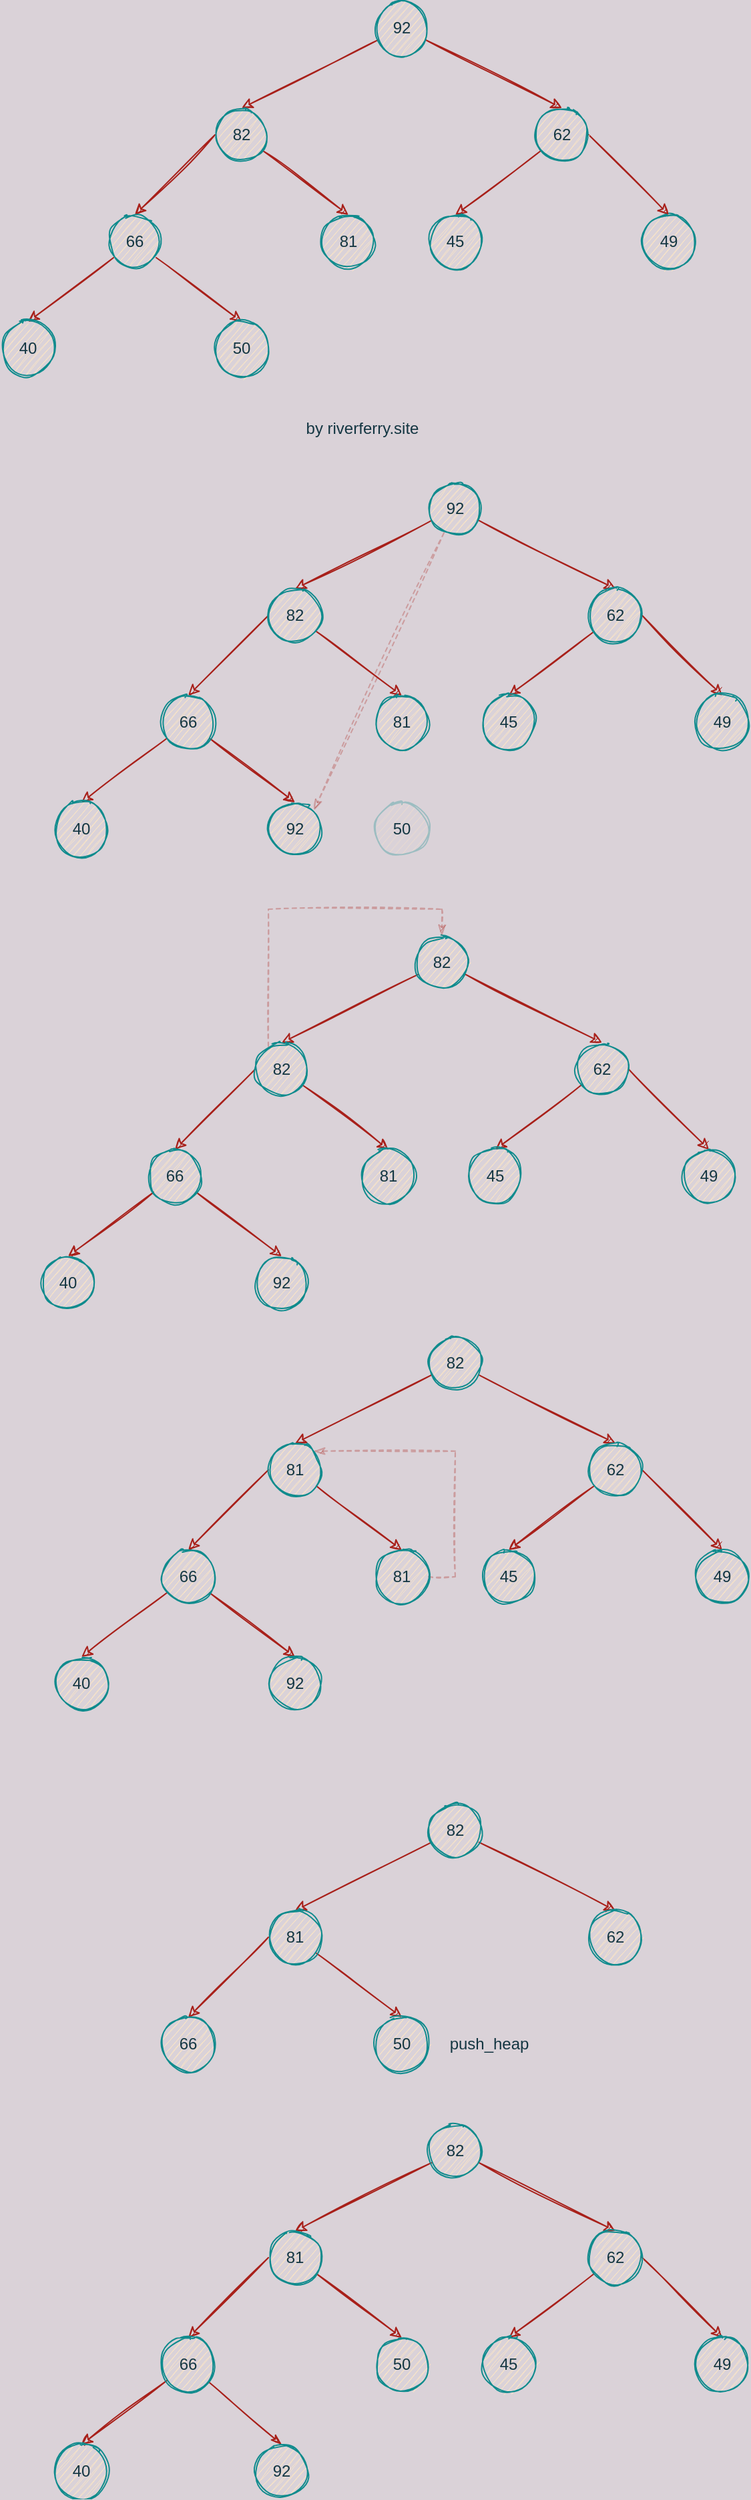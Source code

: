 <mxfile version="15.3.1" type="github">
  <diagram id="VqV0lAHG9-WoSUG-qjkB" name="Page-1">
    <mxGraphModel dx="1550" dy="779" grid="1" gridSize="10" guides="1" tooltips="1" connect="1" arrows="1" fold="1" page="1" pageScale="1" pageWidth="827" pageHeight="1169" background="#DAD2D8" math="0" shadow="0">
      <root>
        <mxCell id="0" />
        <mxCell id="1" parent="0" />
        <mxCell id="1sglsYP2rjDwxEyhJE_g-1" style="rounded=0;orthogonalLoop=1;jettySize=auto;html=1;entryX=0.5;entryY=0;entryDx=0;entryDy=0;sketch=1;labelBackgroundColor=#DAD2D8;strokeColor=#A8201A;fontColor=#143642;" edge="1" parent="1" source="1sglsYP2rjDwxEyhJE_g-3" target="1sglsYP2rjDwxEyhJE_g-6">
          <mxGeometry relative="1" as="geometry">
            <mxPoint x="1010" y="286" as="targetPoint" />
          </mxGeometry>
        </mxCell>
        <mxCell id="1sglsYP2rjDwxEyhJE_g-2" style="edgeStyle=none;rounded=0;orthogonalLoop=1;jettySize=auto;html=1;entryX=0.5;entryY=0;entryDx=0;entryDy=0;sketch=1;labelBackgroundColor=#DAD2D8;strokeColor=#A8201A;fontColor=#143642;" edge="1" parent="1" source="1sglsYP2rjDwxEyhJE_g-3" target="1sglsYP2rjDwxEyhJE_g-13">
          <mxGeometry relative="1" as="geometry" />
        </mxCell>
        <mxCell id="1sglsYP2rjDwxEyhJE_g-3" value="92" style="ellipse;whiteSpace=wrap;html=1;aspect=fixed;sketch=1;fillColor=#FAE5C7;strokeColor=#0F8B8D;fontColor=#143642;" vertex="1" parent="1">
          <mxGeometry x="1100" y="200" width="40" height="40" as="geometry" />
        </mxCell>
        <mxCell id="1sglsYP2rjDwxEyhJE_g-4" style="edgeStyle=none;rounded=0;orthogonalLoop=1;jettySize=auto;html=1;entryX=0.5;entryY=0;entryDx=0;entryDy=0;sketch=1;labelBackgroundColor=#DAD2D8;strokeColor=#A8201A;fontColor=#143642;" edge="1" parent="1" source="1sglsYP2rjDwxEyhJE_g-6" target="1sglsYP2rjDwxEyhJE_g-10">
          <mxGeometry relative="1" as="geometry" />
        </mxCell>
        <mxCell id="1sglsYP2rjDwxEyhJE_g-5" style="edgeStyle=none;rounded=0;orthogonalLoop=1;jettySize=auto;html=1;exitX=0;exitY=0.5;exitDx=0;exitDy=0;entryX=0.5;entryY=0;entryDx=0;entryDy=0;sketch=1;labelBackgroundColor=#DAD2D8;strokeColor=#A8201A;fontColor=#143642;" edge="1" parent="1" source="1sglsYP2rjDwxEyhJE_g-6" target="1sglsYP2rjDwxEyhJE_g-9">
          <mxGeometry relative="1" as="geometry" />
        </mxCell>
        <mxCell id="1sglsYP2rjDwxEyhJE_g-6" value="82" style="ellipse;whiteSpace=wrap;html=1;aspect=fixed;sketch=1;fillColor=#FAE5C7;strokeColor=#0F8B8D;fontColor=#143642;" vertex="1" parent="1">
          <mxGeometry x="980" y="280" width="40" height="40" as="geometry" />
        </mxCell>
        <mxCell id="1sglsYP2rjDwxEyhJE_g-7" style="edgeStyle=none;rounded=0;orthogonalLoop=1;jettySize=auto;html=1;entryX=0.5;entryY=0;entryDx=0;entryDy=0;sketch=1;labelBackgroundColor=#DAD2D8;strokeColor=#A8201A;fontColor=#143642;" edge="1" parent="1" source="1sglsYP2rjDwxEyhJE_g-9" target="1sglsYP2rjDwxEyhJE_g-16">
          <mxGeometry relative="1" as="geometry" />
        </mxCell>
        <mxCell id="1sglsYP2rjDwxEyhJE_g-8" style="edgeStyle=none;rounded=0;orthogonalLoop=1;jettySize=auto;html=1;entryX=0.5;entryY=0;entryDx=0;entryDy=0;sketch=1;labelBackgroundColor=#DAD2D8;strokeColor=#A8201A;fontColor=#143642;" edge="1" parent="1" source="1sglsYP2rjDwxEyhJE_g-9" target="1sglsYP2rjDwxEyhJE_g-17">
          <mxGeometry relative="1" as="geometry" />
        </mxCell>
        <mxCell id="1sglsYP2rjDwxEyhJE_g-9" value="66" style="ellipse;whiteSpace=wrap;html=1;aspect=fixed;sketch=1;fillColor=#FAE5C7;strokeColor=#0F8B8D;fontColor=#143642;" vertex="1" parent="1">
          <mxGeometry x="900" y="360" width="40" height="40" as="geometry" />
        </mxCell>
        <mxCell id="1sglsYP2rjDwxEyhJE_g-10" value="81" style="ellipse;whiteSpace=wrap;html=1;aspect=fixed;sketch=1;fillColor=#FAE5C7;strokeColor=#0F8B8D;fontColor=#143642;" vertex="1" parent="1">
          <mxGeometry x="1060" y="360" width="40" height="40" as="geometry" />
        </mxCell>
        <mxCell id="1sglsYP2rjDwxEyhJE_g-11" style="edgeStyle=none;rounded=0;orthogonalLoop=1;jettySize=auto;html=1;entryX=0.5;entryY=0;entryDx=0;entryDy=0;sketch=1;labelBackgroundColor=#DAD2D8;strokeColor=#A8201A;fontColor=#143642;" edge="1" parent="1" source="1sglsYP2rjDwxEyhJE_g-13" target="1sglsYP2rjDwxEyhJE_g-14">
          <mxGeometry relative="1" as="geometry" />
        </mxCell>
        <mxCell id="1sglsYP2rjDwxEyhJE_g-12" style="edgeStyle=none;rounded=0;orthogonalLoop=1;jettySize=auto;html=1;exitX=1;exitY=0.5;exitDx=0;exitDy=0;entryX=0.5;entryY=0;entryDx=0;entryDy=0;sketch=1;labelBackgroundColor=#DAD2D8;strokeColor=#A8201A;fontColor=#143642;" edge="1" parent="1" source="1sglsYP2rjDwxEyhJE_g-13" target="1sglsYP2rjDwxEyhJE_g-15">
          <mxGeometry relative="1" as="geometry" />
        </mxCell>
        <mxCell id="1sglsYP2rjDwxEyhJE_g-13" value="62" style="ellipse;whiteSpace=wrap;html=1;aspect=fixed;sketch=1;fillColor=#FAE5C7;strokeColor=#0F8B8D;fontColor=#143642;" vertex="1" parent="1">
          <mxGeometry x="1220" y="280" width="40" height="40" as="geometry" />
        </mxCell>
        <mxCell id="1sglsYP2rjDwxEyhJE_g-14" value="45" style="ellipse;whiteSpace=wrap;html=1;aspect=fixed;sketch=1;fillColor=#FAE5C7;strokeColor=#0F8B8D;fontColor=#143642;" vertex="1" parent="1">
          <mxGeometry x="1140" y="360" width="40" height="40" as="geometry" />
        </mxCell>
        <mxCell id="1sglsYP2rjDwxEyhJE_g-15" value="49" style="ellipse;whiteSpace=wrap;html=1;aspect=fixed;sketch=1;fillColor=#FAE5C7;strokeColor=#0F8B8D;fontColor=#143642;" vertex="1" parent="1">
          <mxGeometry x="1300" y="360" width="40" height="40" as="geometry" />
        </mxCell>
        <mxCell id="1sglsYP2rjDwxEyhJE_g-16" value="40" style="ellipse;whiteSpace=wrap;html=1;aspect=fixed;sketch=1;fillColor=#FAE5C7;strokeColor=#0F8B8D;fontColor=#143642;" vertex="1" parent="1">
          <mxGeometry x="820" y="440" width="40" height="40" as="geometry" />
        </mxCell>
        <mxCell id="1sglsYP2rjDwxEyhJE_g-17" value="50" style="ellipse;whiteSpace=wrap;html=1;aspect=fixed;sketch=1;fillColor=#FAE5C7;strokeColor=#0F8B8D;fontColor=#143642;" vertex="1" parent="1">
          <mxGeometry x="980" y="440" width="40" height="40" as="geometry" />
        </mxCell>
        <mxCell id="1sglsYP2rjDwxEyhJE_g-18" style="rounded=0;orthogonalLoop=1;jettySize=auto;html=1;entryX=0.5;entryY=0;entryDx=0;entryDy=0;sketch=1;labelBackgroundColor=#DAD2D8;strokeColor=#A8201A;fontColor=#143642;" edge="1" parent="1" source="1sglsYP2rjDwxEyhJE_g-21" target="1sglsYP2rjDwxEyhJE_g-24">
          <mxGeometry relative="1" as="geometry">
            <mxPoint x="1050" y="646" as="targetPoint" />
          </mxGeometry>
        </mxCell>
        <mxCell id="1sglsYP2rjDwxEyhJE_g-19" style="edgeStyle=none;rounded=0;orthogonalLoop=1;jettySize=auto;html=1;entryX=0.5;entryY=0;entryDx=0;entryDy=0;sketch=1;labelBackgroundColor=#DAD2D8;strokeColor=#A8201A;fontColor=#143642;" edge="1" parent="1" source="1sglsYP2rjDwxEyhJE_g-21" target="1sglsYP2rjDwxEyhJE_g-31">
          <mxGeometry relative="1" as="geometry" />
        </mxCell>
        <mxCell id="1sglsYP2rjDwxEyhJE_g-20" style="rounded=0;orthogonalLoop=1;jettySize=auto;html=1;entryX=1;entryY=0;entryDx=0;entryDy=0;dashed=1;startArrow=none;startFill=0;endArrow=classicThin;endFill=1;opacity=30;sketch=1;labelBackgroundColor=#DAD2D8;strokeColor=#A8201A;fontColor=#143642;" edge="1" parent="1" source="1sglsYP2rjDwxEyhJE_g-21" target="1sglsYP2rjDwxEyhJE_g-35">
          <mxGeometry relative="1" as="geometry" />
        </mxCell>
        <mxCell id="1sglsYP2rjDwxEyhJE_g-21" value="92" style="ellipse;whiteSpace=wrap;html=1;aspect=fixed;fillColor=#FAE5C7;sketch=1;strokeColor=#0F8B8D;fontColor=#143642;" vertex="1" parent="1">
          <mxGeometry x="1140" y="560" width="40" height="40" as="geometry" />
        </mxCell>
        <mxCell id="1sglsYP2rjDwxEyhJE_g-22" style="edgeStyle=none;rounded=0;orthogonalLoop=1;jettySize=auto;html=1;entryX=0.5;entryY=0;entryDx=0;entryDy=0;sketch=1;labelBackgroundColor=#DAD2D8;strokeColor=#A8201A;fontColor=#143642;" edge="1" parent="1" source="1sglsYP2rjDwxEyhJE_g-24" target="1sglsYP2rjDwxEyhJE_g-28">
          <mxGeometry relative="1" as="geometry" />
        </mxCell>
        <mxCell id="1sglsYP2rjDwxEyhJE_g-23" style="edgeStyle=none;rounded=0;orthogonalLoop=1;jettySize=auto;html=1;exitX=0;exitY=0.5;exitDx=0;exitDy=0;entryX=0.5;entryY=0;entryDx=0;entryDy=0;sketch=1;labelBackgroundColor=#DAD2D8;strokeColor=#A8201A;fontColor=#143642;" edge="1" parent="1" source="1sglsYP2rjDwxEyhJE_g-24" target="1sglsYP2rjDwxEyhJE_g-27">
          <mxGeometry relative="1" as="geometry" />
        </mxCell>
        <mxCell id="1sglsYP2rjDwxEyhJE_g-24" value="82" style="ellipse;whiteSpace=wrap;html=1;aspect=fixed;sketch=1;fillColor=#FAE5C7;strokeColor=#0F8B8D;fontColor=#143642;" vertex="1" parent="1">
          <mxGeometry x="1020" y="640" width="40" height="40" as="geometry" />
        </mxCell>
        <mxCell id="1sglsYP2rjDwxEyhJE_g-25" style="edgeStyle=none;rounded=0;orthogonalLoop=1;jettySize=auto;html=1;entryX=0.5;entryY=0;entryDx=0;entryDy=0;sketch=1;labelBackgroundColor=#DAD2D8;strokeColor=#A8201A;fontColor=#143642;" edge="1" parent="1" source="1sglsYP2rjDwxEyhJE_g-27" target="1sglsYP2rjDwxEyhJE_g-34">
          <mxGeometry relative="1" as="geometry" />
        </mxCell>
        <mxCell id="1sglsYP2rjDwxEyhJE_g-26" style="edgeStyle=none;rounded=0;orthogonalLoop=1;jettySize=auto;html=1;entryX=0.5;entryY=0;entryDx=0;entryDy=0;sketch=1;labelBackgroundColor=#DAD2D8;strokeColor=#A8201A;fontColor=#143642;" edge="1" parent="1" source="1sglsYP2rjDwxEyhJE_g-27" target="1sglsYP2rjDwxEyhJE_g-35">
          <mxGeometry relative="1" as="geometry" />
        </mxCell>
        <mxCell id="1sglsYP2rjDwxEyhJE_g-27" value="66" style="ellipse;whiteSpace=wrap;html=1;aspect=fixed;sketch=1;fillColor=#FAE5C7;strokeColor=#0F8B8D;fontColor=#143642;" vertex="1" parent="1">
          <mxGeometry x="940" y="720" width="40" height="40" as="geometry" />
        </mxCell>
        <mxCell id="1sglsYP2rjDwxEyhJE_g-28" value="81" style="ellipse;whiteSpace=wrap;html=1;aspect=fixed;sketch=1;fillColor=#FAE5C7;strokeColor=#0F8B8D;fontColor=#143642;" vertex="1" parent="1">
          <mxGeometry x="1100" y="720" width="40" height="40" as="geometry" />
        </mxCell>
        <mxCell id="1sglsYP2rjDwxEyhJE_g-29" style="edgeStyle=none;rounded=0;orthogonalLoop=1;jettySize=auto;html=1;entryX=0.5;entryY=0;entryDx=0;entryDy=0;sketch=1;labelBackgroundColor=#DAD2D8;strokeColor=#A8201A;fontColor=#143642;" edge="1" parent="1" source="1sglsYP2rjDwxEyhJE_g-31" target="1sglsYP2rjDwxEyhJE_g-32">
          <mxGeometry relative="1" as="geometry" />
        </mxCell>
        <mxCell id="1sglsYP2rjDwxEyhJE_g-30" style="edgeStyle=none;rounded=0;orthogonalLoop=1;jettySize=auto;html=1;exitX=1;exitY=0.5;exitDx=0;exitDy=0;entryX=0.5;entryY=0;entryDx=0;entryDy=0;sketch=1;labelBackgroundColor=#DAD2D8;strokeColor=#A8201A;fontColor=#143642;" edge="1" parent="1" source="1sglsYP2rjDwxEyhJE_g-31" target="1sglsYP2rjDwxEyhJE_g-33">
          <mxGeometry relative="1" as="geometry" />
        </mxCell>
        <mxCell id="1sglsYP2rjDwxEyhJE_g-31" value="62" style="ellipse;whiteSpace=wrap;html=1;aspect=fixed;sketch=1;fillColor=#FAE5C7;strokeColor=#0F8B8D;fontColor=#143642;" vertex="1" parent="1">
          <mxGeometry x="1260" y="640" width="40" height="40" as="geometry" />
        </mxCell>
        <mxCell id="1sglsYP2rjDwxEyhJE_g-32" value="45" style="ellipse;whiteSpace=wrap;html=1;aspect=fixed;sketch=1;fillColor=#FAE5C7;strokeColor=#0F8B8D;fontColor=#143642;" vertex="1" parent="1">
          <mxGeometry x="1180" y="720" width="40" height="40" as="geometry" />
        </mxCell>
        <mxCell id="1sglsYP2rjDwxEyhJE_g-33" value="49" style="ellipse;whiteSpace=wrap;html=1;aspect=fixed;sketch=1;fillColor=#FAE5C7;strokeColor=#0F8B8D;fontColor=#143642;" vertex="1" parent="1">
          <mxGeometry x="1340" y="720" width="40" height="40" as="geometry" />
        </mxCell>
        <mxCell id="1sglsYP2rjDwxEyhJE_g-34" value="40" style="ellipse;whiteSpace=wrap;html=1;aspect=fixed;sketch=1;fillColor=#FAE5C7;strokeColor=#0F8B8D;fontColor=#143642;" vertex="1" parent="1">
          <mxGeometry x="860" y="800" width="40" height="40" as="geometry" />
        </mxCell>
        <mxCell id="1sglsYP2rjDwxEyhJE_g-35" value="92" style="ellipse;whiteSpace=wrap;html=1;aspect=fixed;fillColor=#FAE5C7;sketch=1;strokeColor=#0F8B8D;fontColor=#143642;" vertex="1" parent="1">
          <mxGeometry x="1020" y="800" width="40" height="40" as="geometry" />
        </mxCell>
        <mxCell id="1sglsYP2rjDwxEyhJE_g-36" style="rounded=0;orthogonalLoop=1;jettySize=auto;html=1;entryX=0.5;entryY=0;entryDx=0;entryDy=0;sketch=1;labelBackgroundColor=#DAD2D8;strokeColor=#A8201A;fontColor=#143642;" edge="1" parent="1" source="1sglsYP2rjDwxEyhJE_g-38" target="1sglsYP2rjDwxEyhJE_g-42">
          <mxGeometry relative="1" as="geometry">
            <mxPoint x="1040" y="986" as="targetPoint" />
          </mxGeometry>
        </mxCell>
        <mxCell id="1sglsYP2rjDwxEyhJE_g-37" style="edgeStyle=none;rounded=0;orthogonalLoop=1;jettySize=auto;html=1;entryX=0.5;entryY=0;entryDx=0;entryDy=0;sketch=1;labelBackgroundColor=#DAD2D8;strokeColor=#A8201A;fontColor=#143642;" edge="1" parent="1" source="1sglsYP2rjDwxEyhJE_g-38" target="1sglsYP2rjDwxEyhJE_g-49">
          <mxGeometry relative="1" as="geometry" />
        </mxCell>
        <mxCell id="1sglsYP2rjDwxEyhJE_g-38" value="82" style="ellipse;whiteSpace=wrap;html=1;aspect=fixed;fillColor=#FAE5C7;sketch=1;strokeColor=#0F8B8D;fontColor=#143642;" vertex="1" parent="1">
          <mxGeometry x="1130" y="900" width="40" height="40" as="geometry" />
        </mxCell>
        <mxCell id="1sglsYP2rjDwxEyhJE_g-39" style="edgeStyle=none;rounded=0;orthogonalLoop=1;jettySize=auto;html=1;entryX=0.5;entryY=0;entryDx=0;entryDy=0;sketch=1;labelBackgroundColor=#DAD2D8;strokeColor=#A8201A;fontColor=#143642;" edge="1" parent="1" source="1sglsYP2rjDwxEyhJE_g-42" target="1sglsYP2rjDwxEyhJE_g-46">
          <mxGeometry relative="1" as="geometry" />
        </mxCell>
        <mxCell id="1sglsYP2rjDwxEyhJE_g-40" style="edgeStyle=none;rounded=0;orthogonalLoop=1;jettySize=auto;html=1;exitX=0;exitY=0.5;exitDx=0;exitDy=0;entryX=0.5;entryY=0;entryDx=0;entryDy=0;sketch=1;labelBackgroundColor=#DAD2D8;strokeColor=#A8201A;fontColor=#143642;" edge="1" parent="1" source="1sglsYP2rjDwxEyhJE_g-42" target="1sglsYP2rjDwxEyhJE_g-45">
          <mxGeometry relative="1" as="geometry" />
        </mxCell>
        <mxCell id="1sglsYP2rjDwxEyhJE_g-41" style="edgeStyle=orthogonalEdgeStyle;rounded=0;orthogonalLoop=1;jettySize=auto;html=1;entryX=0.5;entryY=0;entryDx=0;entryDy=0;dashed=1;startArrow=none;startFill=0;endArrow=classicThin;endFill=1;opacity=30;sketch=1;labelBackgroundColor=#DAD2D8;strokeColor=#A8201A;fontColor=#143642;" edge="1" parent="1" source="1sglsYP2rjDwxEyhJE_g-42" target="1sglsYP2rjDwxEyhJE_g-38">
          <mxGeometry relative="1" as="geometry">
            <Array as="points">
              <mxPoint x="1020" y="880" />
              <mxPoint x="1150" y="880" />
            </Array>
          </mxGeometry>
        </mxCell>
        <mxCell id="1sglsYP2rjDwxEyhJE_g-42" value="82" style="ellipse;whiteSpace=wrap;html=1;aspect=fixed;fillColor=#FAE5C7;sketch=1;strokeColor=#0F8B8D;fontColor=#143642;" vertex="1" parent="1">
          <mxGeometry x="1010" y="980" width="40" height="40" as="geometry" />
        </mxCell>
        <mxCell id="1sglsYP2rjDwxEyhJE_g-43" style="edgeStyle=none;rounded=0;orthogonalLoop=1;jettySize=auto;html=1;entryX=0.5;entryY=0;entryDx=0;entryDy=0;sketch=1;labelBackgroundColor=#DAD2D8;strokeColor=#A8201A;fontColor=#143642;" edge="1" parent="1" source="1sglsYP2rjDwxEyhJE_g-45" target="1sglsYP2rjDwxEyhJE_g-52">
          <mxGeometry relative="1" as="geometry" />
        </mxCell>
        <mxCell id="1sglsYP2rjDwxEyhJE_g-44" style="edgeStyle=none;rounded=0;orthogonalLoop=1;jettySize=auto;html=1;entryX=0.5;entryY=0;entryDx=0;entryDy=0;sketch=1;labelBackgroundColor=#DAD2D8;strokeColor=#A8201A;fontColor=#143642;" edge="1" parent="1" source="1sglsYP2rjDwxEyhJE_g-45" target="1sglsYP2rjDwxEyhJE_g-53">
          <mxGeometry relative="1" as="geometry" />
        </mxCell>
        <mxCell id="1sglsYP2rjDwxEyhJE_g-45" value="66" style="ellipse;whiteSpace=wrap;html=1;aspect=fixed;sketch=1;fillColor=#FAE5C7;strokeColor=#0F8B8D;fontColor=#143642;" vertex="1" parent="1">
          <mxGeometry x="930" y="1060" width="40" height="40" as="geometry" />
        </mxCell>
        <mxCell id="1sglsYP2rjDwxEyhJE_g-46" value="81" style="ellipse;whiteSpace=wrap;html=1;aspect=fixed;sketch=1;fillColor=#FAE5C7;strokeColor=#0F8B8D;fontColor=#143642;" vertex="1" parent="1">
          <mxGeometry x="1090" y="1060" width="40" height="40" as="geometry" />
        </mxCell>
        <mxCell id="1sglsYP2rjDwxEyhJE_g-47" style="edgeStyle=none;rounded=0;orthogonalLoop=1;jettySize=auto;html=1;entryX=0.5;entryY=0;entryDx=0;entryDy=0;sketch=1;labelBackgroundColor=#DAD2D8;strokeColor=#A8201A;fontColor=#143642;" edge="1" parent="1" source="1sglsYP2rjDwxEyhJE_g-49" target="1sglsYP2rjDwxEyhJE_g-50">
          <mxGeometry relative="1" as="geometry" />
        </mxCell>
        <mxCell id="1sglsYP2rjDwxEyhJE_g-48" style="edgeStyle=none;rounded=0;orthogonalLoop=1;jettySize=auto;html=1;exitX=1;exitY=0.5;exitDx=0;exitDy=0;entryX=0.5;entryY=0;entryDx=0;entryDy=0;sketch=1;labelBackgroundColor=#DAD2D8;strokeColor=#A8201A;fontColor=#143642;" edge="1" parent="1" source="1sglsYP2rjDwxEyhJE_g-49" target="1sglsYP2rjDwxEyhJE_g-51">
          <mxGeometry relative="1" as="geometry" />
        </mxCell>
        <mxCell id="1sglsYP2rjDwxEyhJE_g-49" value="62" style="ellipse;whiteSpace=wrap;html=1;aspect=fixed;sketch=1;fillColor=#FAE5C7;strokeColor=#0F8B8D;fontColor=#143642;" vertex="1" parent="1">
          <mxGeometry x="1250" y="980" width="40" height="40" as="geometry" />
        </mxCell>
        <mxCell id="1sglsYP2rjDwxEyhJE_g-50" value="45" style="ellipse;whiteSpace=wrap;html=1;aspect=fixed;sketch=1;fillColor=#FAE5C7;strokeColor=#0F8B8D;fontColor=#143642;" vertex="1" parent="1">
          <mxGeometry x="1170" y="1060" width="40" height="40" as="geometry" />
        </mxCell>
        <mxCell id="1sglsYP2rjDwxEyhJE_g-51" value="49" style="ellipse;whiteSpace=wrap;html=1;aspect=fixed;sketch=1;fillColor=#FAE5C7;strokeColor=#0F8B8D;fontColor=#143642;" vertex="1" parent="1">
          <mxGeometry x="1330" y="1060" width="40" height="40" as="geometry" />
        </mxCell>
        <mxCell id="1sglsYP2rjDwxEyhJE_g-52" value="40" style="ellipse;whiteSpace=wrap;html=1;aspect=fixed;sketch=1;fillColor=#FAE5C7;strokeColor=#0F8B8D;fontColor=#143642;" vertex="1" parent="1">
          <mxGeometry x="850" y="1140" width="40" height="40" as="geometry" />
        </mxCell>
        <mxCell id="1sglsYP2rjDwxEyhJE_g-53" value="92" style="ellipse;whiteSpace=wrap;html=1;aspect=fixed;sketch=1;fillColor=#FAE5C7;strokeColor=#0F8B8D;fontColor=#143642;" vertex="1" parent="1">
          <mxGeometry x="1010" y="1140" width="40" height="40" as="geometry" />
        </mxCell>
        <mxCell id="1sglsYP2rjDwxEyhJE_g-54" style="rounded=0;orthogonalLoop=1;jettySize=auto;html=1;entryX=0.5;entryY=0;entryDx=0;entryDy=0;sketch=1;labelBackgroundColor=#DAD2D8;strokeColor=#A8201A;fontColor=#143642;" edge="1" parent="1" source="1sglsYP2rjDwxEyhJE_g-56" target="1sglsYP2rjDwxEyhJE_g-59">
          <mxGeometry relative="1" as="geometry">
            <mxPoint x="1050" y="1286" as="targetPoint" />
          </mxGeometry>
        </mxCell>
        <mxCell id="1sglsYP2rjDwxEyhJE_g-55" style="edgeStyle=none;rounded=0;orthogonalLoop=1;jettySize=auto;html=1;entryX=0.5;entryY=0;entryDx=0;entryDy=0;sketch=1;labelBackgroundColor=#DAD2D8;strokeColor=#A8201A;fontColor=#143642;" edge="1" parent="1" source="1sglsYP2rjDwxEyhJE_g-56" target="1sglsYP2rjDwxEyhJE_g-67">
          <mxGeometry relative="1" as="geometry" />
        </mxCell>
        <mxCell id="1sglsYP2rjDwxEyhJE_g-56" value="82" style="ellipse;whiteSpace=wrap;html=1;aspect=fixed;sketch=1;fillColor=#FAE5C7;strokeColor=#0F8B8D;fontColor=#143642;" vertex="1" parent="1">
          <mxGeometry x="1140" y="1200" width="40" height="40" as="geometry" />
        </mxCell>
        <mxCell id="1sglsYP2rjDwxEyhJE_g-57" style="edgeStyle=none;rounded=0;orthogonalLoop=1;jettySize=auto;html=1;entryX=0.5;entryY=0;entryDx=0;entryDy=0;sketch=1;labelBackgroundColor=#DAD2D8;strokeColor=#A8201A;fontColor=#143642;" edge="1" parent="1" source="1sglsYP2rjDwxEyhJE_g-59" target="1sglsYP2rjDwxEyhJE_g-64">
          <mxGeometry relative="1" as="geometry" />
        </mxCell>
        <mxCell id="1sglsYP2rjDwxEyhJE_g-58" style="edgeStyle=none;rounded=0;orthogonalLoop=1;jettySize=auto;html=1;exitX=0;exitY=0.5;exitDx=0;exitDy=0;entryX=0.5;entryY=0;entryDx=0;entryDy=0;sketch=1;labelBackgroundColor=#DAD2D8;strokeColor=#A8201A;fontColor=#143642;" edge="1" parent="1" source="1sglsYP2rjDwxEyhJE_g-59" target="1sglsYP2rjDwxEyhJE_g-62">
          <mxGeometry relative="1" as="geometry" />
        </mxCell>
        <mxCell id="1sglsYP2rjDwxEyhJE_g-59" value="81" style="ellipse;whiteSpace=wrap;html=1;aspect=fixed;fillColor=#FAE5C7;sketch=1;strokeColor=#0F8B8D;fontColor=#143642;" vertex="1" parent="1">
          <mxGeometry x="1020" y="1280" width="40" height="40" as="geometry" />
        </mxCell>
        <mxCell id="1sglsYP2rjDwxEyhJE_g-60" style="edgeStyle=none;rounded=0;orthogonalLoop=1;jettySize=auto;html=1;entryX=0.5;entryY=0;entryDx=0;entryDy=0;sketch=1;labelBackgroundColor=#DAD2D8;strokeColor=#A8201A;fontColor=#143642;" edge="1" parent="1" source="1sglsYP2rjDwxEyhJE_g-62" target="1sglsYP2rjDwxEyhJE_g-70">
          <mxGeometry relative="1" as="geometry" />
        </mxCell>
        <mxCell id="1sglsYP2rjDwxEyhJE_g-61" style="edgeStyle=none;rounded=0;orthogonalLoop=1;jettySize=auto;html=1;entryX=0.5;entryY=0;entryDx=0;entryDy=0;sketch=1;labelBackgroundColor=#DAD2D8;strokeColor=#A8201A;fontColor=#143642;" edge="1" parent="1" source="1sglsYP2rjDwxEyhJE_g-62" target="1sglsYP2rjDwxEyhJE_g-71">
          <mxGeometry relative="1" as="geometry" />
        </mxCell>
        <mxCell id="1sglsYP2rjDwxEyhJE_g-62" value="66" style="ellipse;whiteSpace=wrap;html=1;aspect=fixed;sketch=1;fillColor=#FAE5C7;strokeColor=#0F8B8D;fontColor=#143642;" vertex="1" parent="1">
          <mxGeometry x="940" y="1360" width="40" height="40" as="geometry" />
        </mxCell>
        <mxCell id="1sglsYP2rjDwxEyhJE_g-63" style="edgeStyle=orthogonalEdgeStyle;rounded=0;orthogonalLoop=1;jettySize=auto;html=1;entryX=1;entryY=0;entryDx=0;entryDy=0;dashed=1;startArrow=none;startFill=0;endArrow=classicThin;endFill=1;opacity=30;exitX=1;exitY=0.5;exitDx=0;exitDy=0;sketch=1;labelBackgroundColor=#DAD2D8;strokeColor=#A8201A;fontColor=#143642;" edge="1" parent="1" source="1sglsYP2rjDwxEyhJE_g-64" target="1sglsYP2rjDwxEyhJE_g-59">
          <mxGeometry relative="1" as="geometry">
            <Array as="points">
              <mxPoint x="1160" y="1380" />
              <mxPoint x="1160" y="1286" />
            </Array>
          </mxGeometry>
        </mxCell>
        <mxCell id="1sglsYP2rjDwxEyhJE_g-64" value="81" style="ellipse;whiteSpace=wrap;html=1;aspect=fixed;fillColor=#FAE5C7;sketch=1;strokeColor=#0F8B8D;fontColor=#143642;" vertex="1" parent="1">
          <mxGeometry x="1100" y="1360" width="40" height="40" as="geometry" />
        </mxCell>
        <mxCell id="1sglsYP2rjDwxEyhJE_g-65" style="edgeStyle=none;rounded=0;orthogonalLoop=1;jettySize=auto;html=1;entryX=0.5;entryY=0;entryDx=0;entryDy=0;sketch=1;labelBackgroundColor=#DAD2D8;strokeColor=#A8201A;fontColor=#143642;" edge="1" parent="1" source="1sglsYP2rjDwxEyhJE_g-67" target="1sglsYP2rjDwxEyhJE_g-68">
          <mxGeometry relative="1" as="geometry" />
        </mxCell>
        <mxCell id="1sglsYP2rjDwxEyhJE_g-66" style="edgeStyle=none;rounded=0;orthogonalLoop=1;jettySize=auto;html=1;exitX=1;exitY=0.5;exitDx=0;exitDy=0;entryX=0.5;entryY=0;entryDx=0;entryDy=0;sketch=1;labelBackgroundColor=#DAD2D8;strokeColor=#A8201A;fontColor=#143642;" edge="1" parent="1" source="1sglsYP2rjDwxEyhJE_g-67" target="1sglsYP2rjDwxEyhJE_g-69">
          <mxGeometry relative="1" as="geometry" />
        </mxCell>
        <mxCell id="1sglsYP2rjDwxEyhJE_g-67" value="62" style="ellipse;whiteSpace=wrap;html=1;aspect=fixed;sketch=1;fillColor=#FAE5C7;strokeColor=#0F8B8D;fontColor=#143642;" vertex="1" parent="1">
          <mxGeometry x="1260" y="1280" width="40" height="40" as="geometry" />
        </mxCell>
        <mxCell id="1sglsYP2rjDwxEyhJE_g-68" value="45" style="ellipse;whiteSpace=wrap;html=1;aspect=fixed;sketch=1;fillColor=#FAE5C7;strokeColor=#0F8B8D;fontColor=#143642;" vertex="1" parent="1">
          <mxGeometry x="1180" y="1360" width="40" height="40" as="geometry" />
        </mxCell>
        <mxCell id="1sglsYP2rjDwxEyhJE_g-69" value="49" style="ellipse;whiteSpace=wrap;html=1;aspect=fixed;sketch=1;fillColor=#FAE5C7;strokeColor=#0F8B8D;fontColor=#143642;" vertex="1" parent="1">
          <mxGeometry x="1340" y="1360" width="40" height="40" as="geometry" />
        </mxCell>
        <mxCell id="1sglsYP2rjDwxEyhJE_g-70" value="40" style="ellipse;whiteSpace=wrap;html=1;aspect=fixed;sketch=1;fillColor=#FAE5C7;strokeColor=#0F8B8D;fontColor=#143642;" vertex="1" parent="1">
          <mxGeometry x="860" y="1440" width="40" height="40" as="geometry" />
        </mxCell>
        <mxCell id="1sglsYP2rjDwxEyhJE_g-71" value="92" style="ellipse;whiteSpace=wrap;html=1;aspect=fixed;sketch=1;fillColor=#FAE5C7;strokeColor=#0F8B8D;fontColor=#143642;" vertex="1" parent="1">
          <mxGeometry x="1020" y="1440" width="40" height="40" as="geometry" />
        </mxCell>
        <mxCell id="1sglsYP2rjDwxEyhJE_g-72" value="&lt;p style=&quot;line-height: 10%&quot;&gt;50&lt;/p&gt;" style="ellipse;whiteSpace=wrap;html=1;aspect=fixed;opacity=30;sketch=1;fillColor=#FAE5C7;strokeColor=#0F8B8D;fontColor=#143642;" vertex="1" parent="1">
          <mxGeometry x="1100" y="800" width="40" height="40" as="geometry" />
        </mxCell>
        <mxCell id="1sglsYP2rjDwxEyhJE_g-73" style="rounded=0;orthogonalLoop=1;jettySize=auto;html=1;entryX=0.5;entryY=0;entryDx=0;entryDy=0;sketch=1;labelBackgroundColor=#DAD2D8;strokeColor=#A8201A;fontColor=#143642;" edge="1" parent="1" source="1sglsYP2rjDwxEyhJE_g-75" target="1sglsYP2rjDwxEyhJE_g-78">
          <mxGeometry relative="1" as="geometry">
            <mxPoint x="1050" y="1636" as="targetPoint" />
          </mxGeometry>
        </mxCell>
        <mxCell id="1sglsYP2rjDwxEyhJE_g-74" style="edgeStyle=none;rounded=0;orthogonalLoop=1;jettySize=auto;html=1;entryX=0.5;entryY=0;entryDx=0;entryDy=0;sketch=1;labelBackgroundColor=#DAD2D8;strokeColor=#A8201A;fontColor=#143642;" edge="1" parent="1" source="1sglsYP2rjDwxEyhJE_g-75" target="1sglsYP2rjDwxEyhJE_g-81">
          <mxGeometry relative="1" as="geometry" />
        </mxCell>
        <mxCell id="1sglsYP2rjDwxEyhJE_g-75" value="82" style="ellipse;whiteSpace=wrap;html=1;aspect=fixed;sketch=1;fillColor=#FAE5C7;strokeColor=#0F8B8D;fontColor=#143642;" vertex="1" parent="1">
          <mxGeometry x="1140" y="1550" width="40" height="40" as="geometry" />
        </mxCell>
        <mxCell id="1sglsYP2rjDwxEyhJE_g-76" style="edgeStyle=none;rounded=0;orthogonalLoop=1;jettySize=auto;html=1;entryX=0.5;entryY=0;entryDx=0;entryDy=0;sketch=1;labelBackgroundColor=#DAD2D8;strokeColor=#A8201A;fontColor=#143642;" edge="1" parent="1" source="1sglsYP2rjDwxEyhJE_g-78" target="1sglsYP2rjDwxEyhJE_g-80">
          <mxGeometry relative="1" as="geometry" />
        </mxCell>
        <mxCell id="1sglsYP2rjDwxEyhJE_g-77" style="edgeStyle=none;rounded=0;orthogonalLoop=1;jettySize=auto;html=1;exitX=0;exitY=0.5;exitDx=0;exitDy=0;entryX=0.5;entryY=0;entryDx=0;entryDy=0;sketch=1;labelBackgroundColor=#DAD2D8;strokeColor=#A8201A;fontColor=#143642;" edge="1" parent="1" source="1sglsYP2rjDwxEyhJE_g-78" target="1sglsYP2rjDwxEyhJE_g-79">
          <mxGeometry relative="1" as="geometry" />
        </mxCell>
        <mxCell id="1sglsYP2rjDwxEyhJE_g-78" value="81" style="ellipse;whiteSpace=wrap;html=1;aspect=fixed;sketch=1;fillColor=#FAE5C7;strokeColor=#0F8B8D;fontColor=#143642;" vertex="1" parent="1">
          <mxGeometry x="1020" y="1630" width="40" height="40" as="geometry" />
        </mxCell>
        <mxCell id="1sglsYP2rjDwxEyhJE_g-79" value="66" style="ellipse;whiteSpace=wrap;html=1;aspect=fixed;sketch=1;fillColor=#FAE5C7;strokeColor=#0F8B8D;fontColor=#143642;" vertex="1" parent="1">
          <mxGeometry x="940" y="1710" width="40" height="40" as="geometry" />
        </mxCell>
        <mxCell id="1sglsYP2rjDwxEyhJE_g-80" value="50" style="ellipse;whiteSpace=wrap;html=1;aspect=fixed;fillColor=#FAE5C7;sketch=1;strokeColor=#0F8B8D;fontColor=#143642;" vertex="1" parent="1">
          <mxGeometry x="1100" y="1710" width="40" height="40" as="geometry" />
        </mxCell>
        <mxCell id="1sglsYP2rjDwxEyhJE_g-81" value="62" style="ellipse;whiteSpace=wrap;html=1;aspect=fixed;sketch=1;fillColor=#FAE5C7;strokeColor=#0F8B8D;fontColor=#143642;" vertex="1" parent="1">
          <mxGeometry x="1260" y="1630" width="40" height="40" as="geometry" />
        </mxCell>
        <mxCell id="1sglsYP2rjDwxEyhJE_g-82" style="rounded=0;orthogonalLoop=1;jettySize=auto;html=1;entryX=0.5;entryY=0;entryDx=0;entryDy=0;sketch=1;labelBackgroundColor=#DAD2D8;strokeColor=#A8201A;fontColor=#143642;" edge="1" parent="1" target="1sglsYP2rjDwxEyhJE_g-86">
          <mxGeometry relative="1" as="geometry">
            <mxPoint x="1050" y="1876" as="targetPoint" />
            <mxPoint x="1142.111" y="1818.944" as="sourcePoint" />
          </mxGeometry>
        </mxCell>
        <mxCell id="1sglsYP2rjDwxEyhJE_g-83" style="edgeStyle=none;rounded=0;orthogonalLoop=1;jettySize=auto;html=1;entryX=0.5;entryY=0;entryDx=0;entryDy=0;sketch=1;labelBackgroundColor=#DAD2D8;strokeColor=#A8201A;fontColor=#143642;" edge="1" parent="1" target="1sglsYP2rjDwxEyhJE_g-93">
          <mxGeometry relative="1" as="geometry">
            <mxPoint x="1177.889" y="1818.944" as="sourcePoint" />
          </mxGeometry>
        </mxCell>
        <mxCell id="1sglsYP2rjDwxEyhJE_g-84" style="edgeStyle=none;rounded=0;orthogonalLoop=1;jettySize=auto;html=1;entryX=0.5;entryY=0;entryDx=0;entryDy=0;sketch=1;labelBackgroundColor=#DAD2D8;strokeColor=#A8201A;fontColor=#143642;" edge="1" parent="1" source="1sglsYP2rjDwxEyhJE_g-86" target="1sglsYP2rjDwxEyhJE_g-90">
          <mxGeometry relative="1" as="geometry" />
        </mxCell>
        <mxCell id="1sglsYP2rjDwxEyhJE_g-85" style="edgeStyle=none;rounded=0;orthogonalLoop=1;jettySize=auto;html=1;exitX=0;exitY=0.5;exitDx=0;exitDy=0;entryX=0.5;entryY=0;entryDx=0;entryDy=0;sketch=1;labelBackgroundColor=#DAD2D8;strokeColor=#A8201A;fontColor=#143642;" edge="1" parent="1" source="1sglsYP2rjDwxEyhJE_g-86" target="1sglsYP2rjDwxEyhJE_g-89">
          <mxGeometry relative="1" as="geometry" />
        </mxCell>
        <mxCell id="1sglsYP2rjDwxEyhJE_g-86" value="81" style="ellipse;whiteSpace=wrap;html=1;aspect=fixed;sketch=1;fillColor=#FAE5C7;strokeColor=#0F8B8D;fontColor=#143642;" vertex="1" parent="1">
          <mxGeometry x="1020" y="1870" width="40" height="40" as="geometry" />
        </mxCell>
        <mxCell id="1sglsYP2rjDwxEyhJE_g-87" style="edgeStyle=none;rounded=0;orthogonalLoop=1;jettySize=auto;html=1;entryX=0.5;entryY=0;entryDx=0;entryDy=0;sketch=1;labelBackgroundColor=#DAD2D8;strokeColor=#A8201A;fontColor=#143642;" edge="1" parent="1" source="1sglsYP2rjDwxEyhJE_g-89" target="1sglsYP2rjDwxEyhJE_g-96">
          <mxGeometry relative="1" as="geometry" />
        </mxCell>
        <mxCell id="1sglsYP2rjDwxEyhJE_g-88" style="edgeStyle=none;rounded=0;orthogonalLoop=1;jettySize=auto;html=1;entryX=0.5;entryY=0;entryDx=0;entryDy=0;startArrow=none;startFill=0;endArrow=classicThin;endFill=1;sketch=1;labelBackgroundColor=#DAD2D8;strokeColor=#A8201A;fontColor=#143642;" edge="1" parent="1" source="1sglsYP2rjDwxEyhJE_g-89" target="1sglsYP2rjDwxEyhJE_g-98">
          <mxGeometry relative="1" as="geometry" />
        </mxCell>
        <mxCell id="1sglsYP2rjDwxEyhJE_g-89" value="66" style="ellipse;whiteSpace=wrap;html=1;aspect=fixed;sketch=1;fillColor=#FAE5C7;strokeColor=#0F8B8D;fontColor=#143642;" vertex="1" parent="1">
          <mxGeometry x="940" y="1950" width="40" height="40" as="geometry" />
        </mxCell>
        <mxCell id="1sglsYP2rjDwxEyhJE_g-90" value="50" style="ellipse;whiteSpace=wrap;html=1;aspect=fixed;sketch=1;fillColor=#FAE5C7;strokeColor=#0F8B8D;fontColor=#143642;" vertex="1" parent="1">
          <mxGeometry x="1100" y="1950" width="40" height="40" as="geometry" />
        </mxCell>
        <mxCell id="1sglsYP2rjDwxEyhJE_g-91" style="edgeStyle=none;rounded=0;orthogonalLoop=1;jettySize=auto;html=1;entryX=0.5;entryY=0;entryDx=0;entryDy=0;sketch=1;labelBackgroundColor=#DAD2D8;strokeColor=#A8201A;fontColor=#143642;" edge="1" parent="1" source="1sglsYP2rjDwxEyhJE_g-93" target="1sglsYP2rjDwxEyhJE_g-94">
          <mxGeometry relative="1" as="geometry" />
        </mxCell>
        <mxCell id="1sglsYP2rjDwxEyhJE_g-92" style="edgeStyle=none;rounded=0;orthogonalLoop=1;jettySize=auto;html=1;exitX=1;exitY=0.5;exitDx=0;exitDy=0;entryX=0.5;entryY=0;entryDx=0;entryDy=0;sketch=1;labelBackgroundColor=#DAD2D8;strokeColor=#A8201A;fontColor=#143642;" edge="1" parent="1" source="1sglsYP2rjDwxEyhJE_g-93" target="1sglsYP2rjDwxEyhJE_g-95">
          <mxGeometry relative="1" as="geometry" />
        </mxCell>
        <mxCell id="1sglsYP2rjDwxEyhJE_g-93" value="62" style="ellipse;whiteSpace=wrap;html=1;aspect=fixed;sketch=1;fillColor=#FAE5C7;strokeColor=#0F8B8D;fontColor=#143642;" vertex="1" parent="1">
          <mxGeometry x="1260" y="1870" width="40" height="40" as="geometry" />
        </mxCell>
        <mxCell id="1sglsYP2rjDwxEyhJE_g-94" value="45" style="ellipse;whiteSpace=wrap;html=1;aspect=fixed;sketch=1;fillColor=#FAE5C7;strokeColor=#0F8B8D;fontColor=#143642;" vertex="1" parent="1">
          <mxGeometry x="1180" y="1950" width="40" height="40" as="geometry" />
        </mxCell>
        <mxCell id="1sglsYP2rjDwxEyhJE_g-95" value="49" style="ellipse;whiteSpace=wrap;html=1;aspect=fixed;sketch=1;fillColor=#FAE5C7;strokeColor=#0F8B8D;fontColor=#143642;" vertex="1" parent="1">
          <mxGeometry x="1340" y="1950" width="40" height="40" as="geometry" />
        </mxCell>
        <mxCell id="1sglsYP2rjDwxEyhJE_g-96" value="40" style="ellipse;whiteSpace=wrap;html=1;aspect=fixed;sketch=1;fillColor=#FAE5C7;strokeColor=#0F8B8D;fontColor=#143642;" vertex="1" parent="1">
          <mxGeometry x="860" y="2030" width="40" height="40" as="geometry" />
        </mxCell>
        <mxCell id="1sglsYP2rjDwxEyhJE_g-97" value="82" style="ellipse;whiteSpace=wrap;html=1;aspect=fixed;sketch=1;fillColor=#FAE5C7;strokeColor=#0F8B8D;fontColor=#143642;" vertex="1" parent="1">
          <mxGeometry x="1140" y="1790" width="40" height="40" as="geometry" />
        </mxCell>
        <mxCell id="1sglsYP2rjDwxEyhJE_g-98" value="92" style="ellipse;whiteSpace=wrap;html=1;aspect=fixed;fillColor=#FAE5C7;sketch=1;strokeColor=#0F8B8D;fontColor=#143642;" vertex="1" parent="1">
          <mxGeometry x="1010" y="2030" width="40" height="40" as="geometry" />
        </mxCell>
        <mxCell id="1sglsYP2rjDwxEyhJE_g-99" value="push_heap" style="text;html=1;align=center;verticalAlign=middle;resizable=0;points=[];autosize=1;strokeColor=none;fillColor=none;sketch=1;fontColor=#143642;" vertex="1" parent="1">
          <mxGeometry x="1150" y="1720" width="70" height="20" as="geometry" />
        </mxCell>
        <mxCell id="1sglsYP2rjDwxEyhJE_g-100" value="by riverferry.site" style="text;html=1;align=center;verticalAlign=middle;resizable=0;points=[];autosize=1;strokeColor=none;fillColor=none;sketch=1;fontColor=#143642;" vertex="1" parent="1">
          <mxGeometry x="1040" y="510" width="100" height="20" as="geometry" />
        </mxCell>
      </root>
    </mxGraphModel>
  </diagram>
</mxfile>
